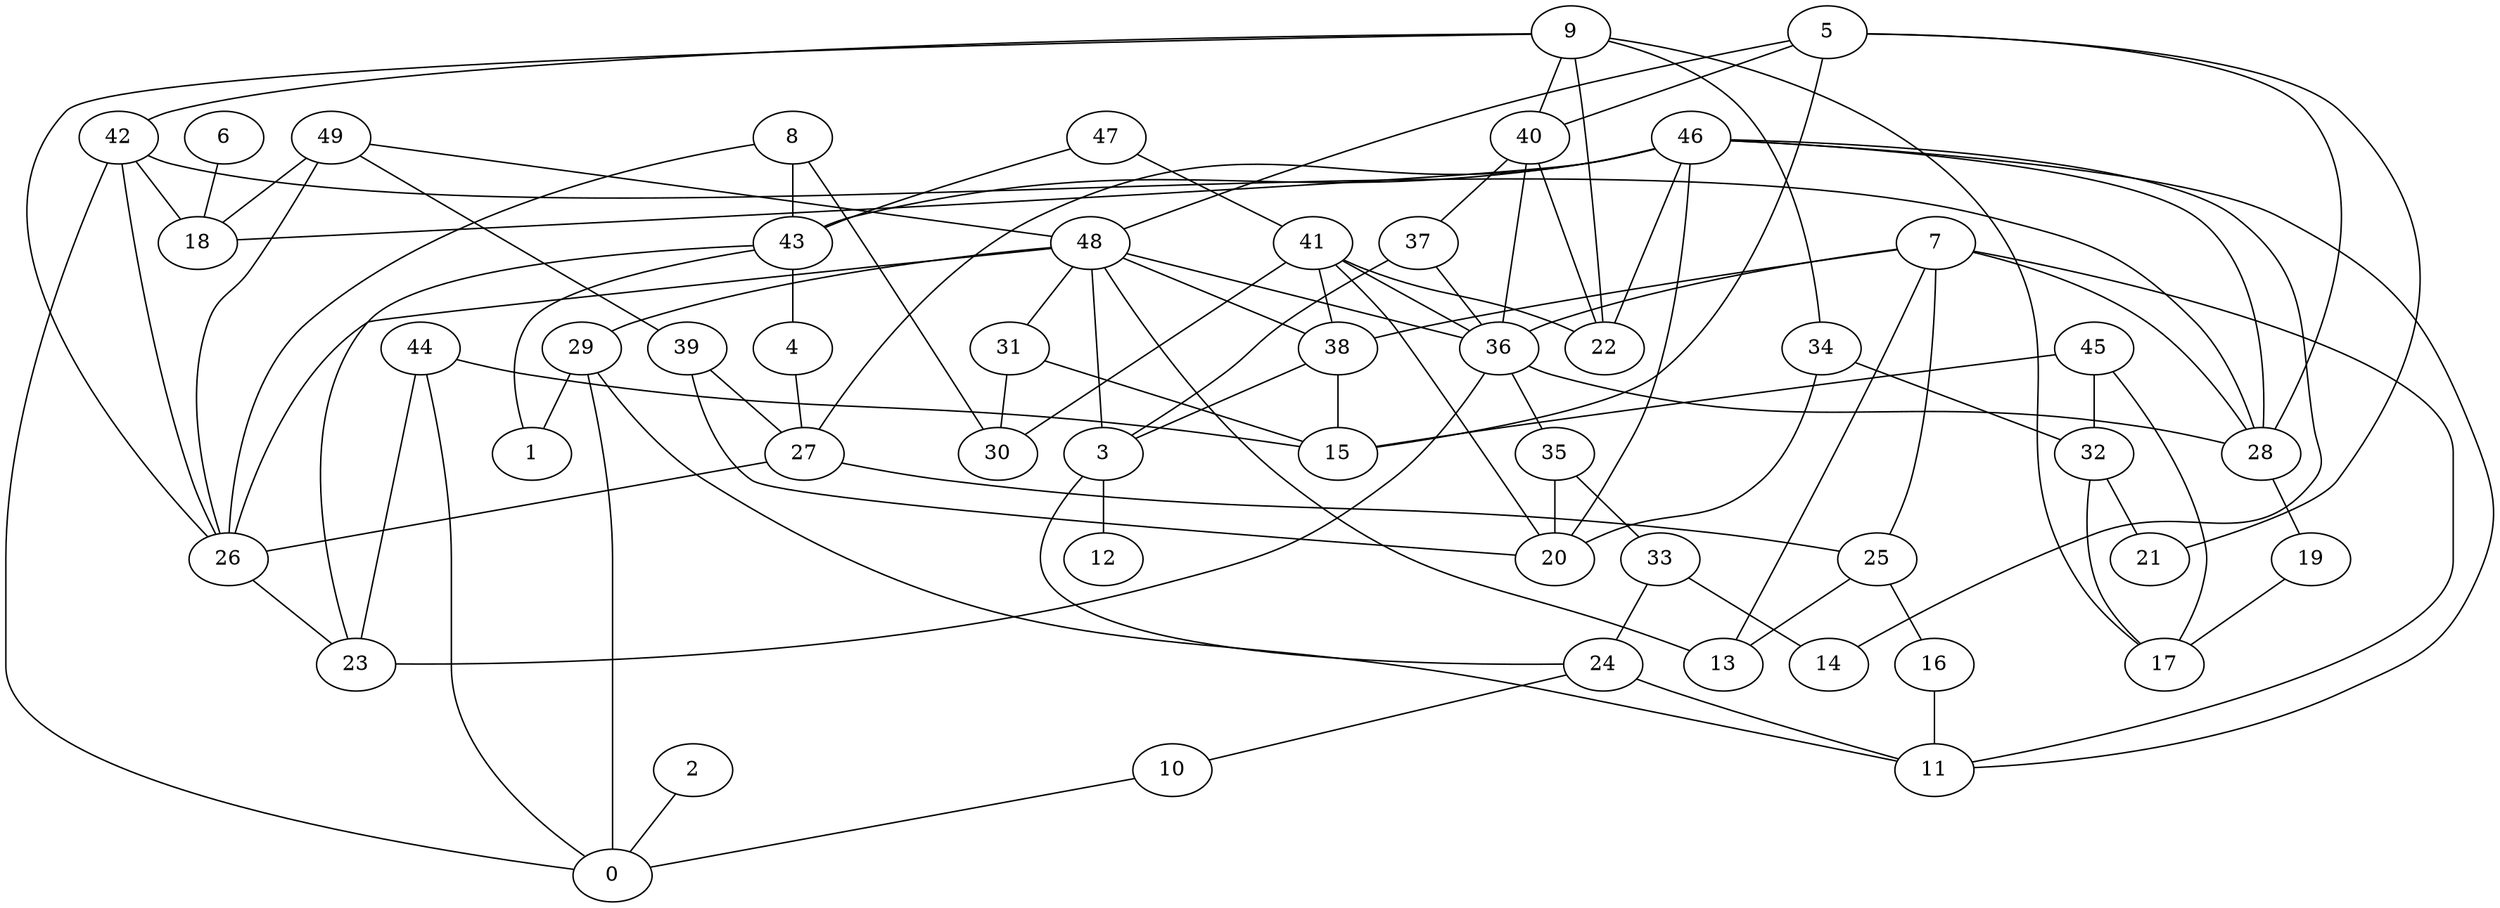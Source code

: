 digraph GG_graph {

subgraph G_graph {
edge [color = black]
"4" -> "27" [dir = none]
"33" -> "24" [dir = none]
"16" -> "11" [dir = none]
"47" -> "43" [dir = none]
"37" -> "3" [dir = none]
"2" -> "0" [dir = none]
"8" -> "30" [dir = none]
"10" -> "0" [dir = none]
"7" -> "25" [dir = none]
"7" -> "36" [dir = none]
"44" -> "0" [dir = none]
"48" -> "31" [dir = none]
"48" -> "13" [dir = none]
"48" -> "26" [dir = none]
"48" -> "29" [dir = none]
"48" -> "38" [dir = none]
"48" -> "3" [dir = none]
"48" -> "36" [dir = none]
"29" -> "0" [dir = none]
"29" -> "11" [dir = none]
"27" -> "26" [dir = none]
"35" -> "20" [dir = none]
"5" -> "21" [dir = none]
"5" -> "15" [dir = none]
"5" -> "48" [dir = none]
"36" -> "23" [dir = none]
"36" -> "35" [dir = none]
"36" -> "28" [dir = none]
"43" -> "1" [dir = none]
"43" -> "23" [dir = none]
"46" -> "14" [dir = none]
"46" -> "22" [dir = none]
"46" -> "28" [dir = none]
"32" -> "21" [dir = none]
"28" -> "19" [dir = none]
"41" -> "30" [dir = none]
"41" -> "38" [dir = none]
"49" -> "39" [dir = none]
"49" -> "18" [dir = none]
"49" -> "26" [dir = none]
"42" -> "26" [dir = none]
"9" -> "17" [dir = none]
"9" -> "40" [dir = none]
"9" -> "34" [dir = none]
"6" -> "18" [dir = none]
"45" -> "32" [dir = none]
"3" -> "12" [dir = none]
"34" -> "32" [dir = none]
"24" -> "11" [dir = none]
"44" -> "15" [dir = none]
"3" -> "24" [dir = none]
"29" -> "1" [dir = none]
"9" -> "26" [dir = none]
"7" -> "11" [dir = none]
"38" -> "15" [dir = none]
"9" -> "22" [dir = none]
"43" -> "4" [dir = none]
"7" -> "38" [dir = none]
"26" -> "23" [dir = none]
"5" -> "40" [dir = none]
"45" -> "15" [dir = none]
"25" -> "16" [dir = none]
"45" -> "17" [dir = none]
"9" -> "42" [dir = none]
"42" -> "28" [dir = none]
"39" -> "27" [dir = none]
"41" -> "36" [dir = none]
"25" -> "13" [dir = none]
"38" -> "3" [dir = none]
"42" -> "18" [dir = none]
"8" -> "26" [dir = none]
"27" -> "25" [dir = none]
"41" -> "22" [dir = none]
"46" -> "11" [dir = none]
"41" -> "20" [dir = none]
"7" -> "28" [dir = none]
"24" -> "10" [dir = none]
"46" -> "20" [dir = none]
"35" -> "33" [dir = none]
"37" -> "36" [dir = none]
"39" -> "20" [dir = none]
"19" -> "17" [dir = none]
"8" -> "43" [dir = none]
"40" -> "36" [dir = none]
"31" -> "30" [dir = none]
"34" -> "20" [dir = none]
"46" -> "27" [dir = none]
"40" -> "37" [dir = none]
"47" -> "41" [dir = none]
"32" -> "17" [dir = none]
"33" -> "14" [dir = none]
"44" -> "23" [dir = none]
"31" -> "15" [dir = none]
"46" -> "18" [dir = none]
"42" -> "0" [dir = none]
"40" -> "22" [dir = none]
"46" -> "43" [dir = none]
"7" -> "13" [dir = none]
"49" -> "48" [dir = none]
"5" -> "28" [dir = none]
}

}
